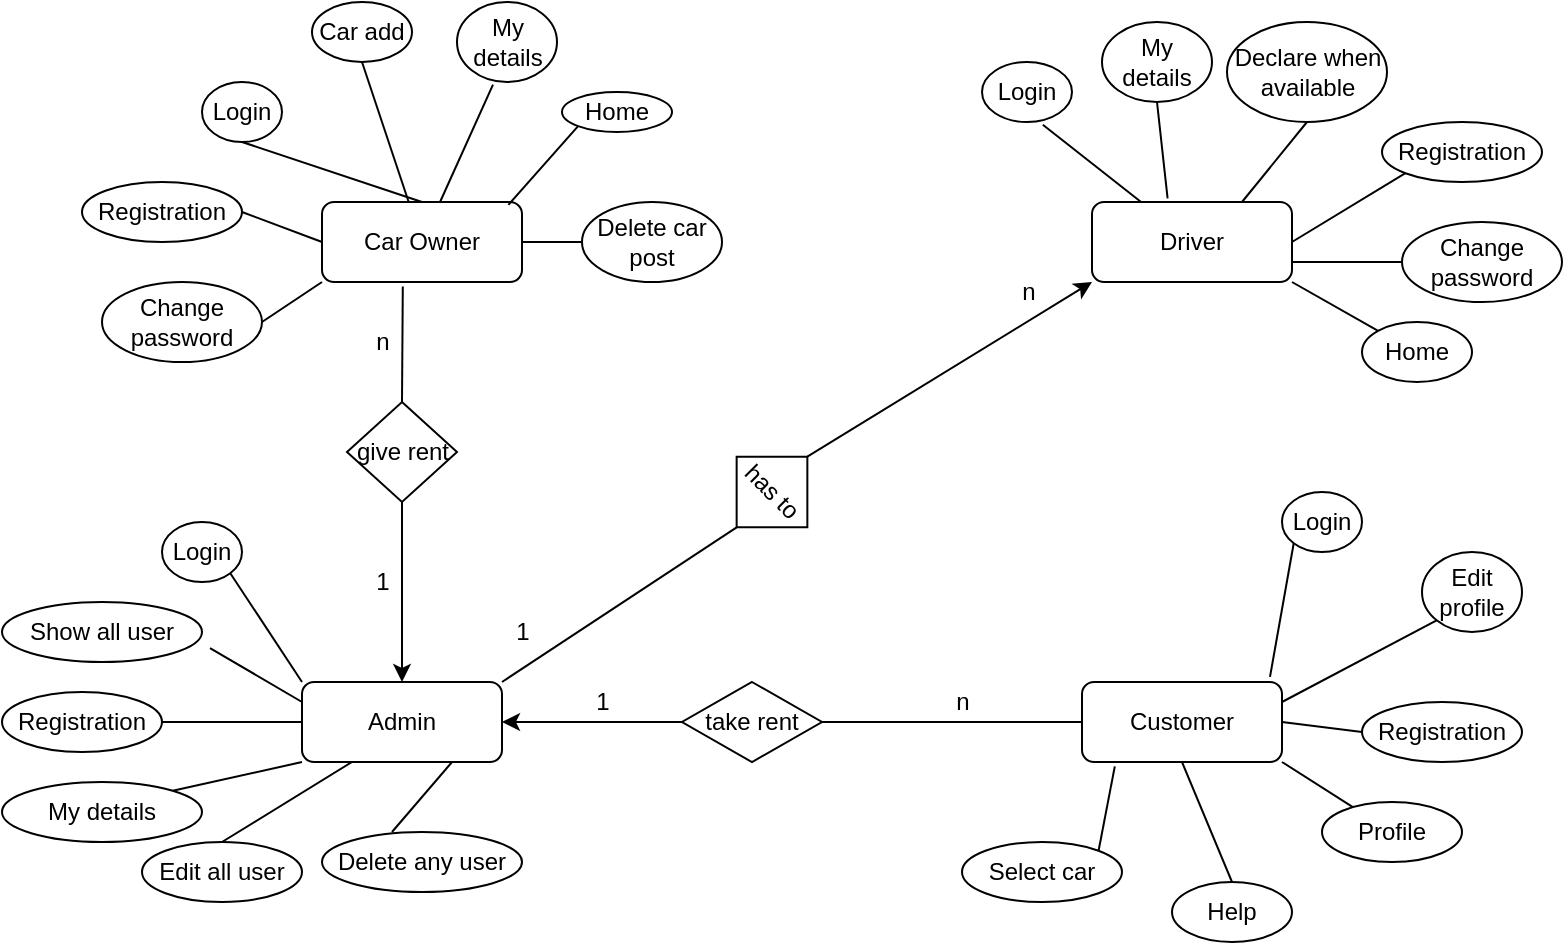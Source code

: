 <mxfile version="20.0.4" type="device"><diagram id="-xaWmxTlTpum28yXajam" name="Page-1"><mxGraphModel dx="1038" dy="539" grid="1" gridSize="10" guides="1" tooltips="1" connect="1" arrows="1" fold="1" page="1" pageScale="1" pageWidth="850" pageHeight="1100" math="0" shadow="0"><root><mxCell id="0"/><mxCell id="1" parent="0"/><mxCell id="0KnHQDxE7CaEoHGpZUmN-1" value="Car Owner" style="rounded=1;whiteSpace=wrap;html=1;" parent="1" vertex="1"><mxGeometry x="200" y="160" width="100" height="40" as="geometry"/></mxCell><mxCell id="0KnHQDxE7CaEoHGpZUmN-4" value="Admin" style="rounded=1;whiteSpace=wrap;html=1;" parent="1" vertex="1"><mxGeometry x="190" y="400" width="100" height="40" as="geometry"/></mxCell><mxCell id="0KnHQDxE7CaEoHGpZUmN-5" value="Driver" style="rounded=1;whiteSpace=wrap;html=1;" parent="1" vertex="1"><mxGeometry x="585" y="160" width="100" height="40" as="geometry"/></mxCell><mxCell id="0KnHQDxE7CaEoHGpZUmN-6" value="Customer" style="rounded=1;whiteSpace=wrap;html=1;" parent="1" vertex="1"><mxGeometry x="580" y="400" width="100" height="40" as="geometry"/></mxCell><mxCell id="0KnHQDxE7CaEoHGpZUmN-9" value="Login" style="ellipse;whiteSpace=wrap;html=1;" parent="1" vertex="1"><mxGeometry x="140" y="100" width="40" height="30" as="geometry"/></mxCell><mxCell id="0KnHQDxE7CaEoHGpZUmN-10" value="Registration&lt;br&gt;" style="ellipse;whiteSpace=wrap;html=1;" parent="1" vertex="1"><mxGeometry x="80" y="150" width="80" height="30" as="geometry"/></mxCell><mxCell id="0KnHQDxE7CaEoHGpZUmN-13" value="Change password" style="ellipse;whiteSpace=wrap;html=1;" parent="1" vertex="1"><mxGeometry x="90" y="200" width="80" height="40" as="geometry"/></mxCell><mxCell id="0KnHQDxE7CaEoHGpZUmN-14" value="Login" style="ellipse;whiteSpace=wrap;html=1;" parent="1" vertex="1"><mxGeometry x="530" y="90" width="45" height="30" as="geometry"/></mxCell><mxCell id="0KnHQDxE7CaEoHGpZUmN-15" value="Registration&lt;br&gt;" style="ellipse;whiteSpace=wrap;html=1;" parent="1" vertex="1"><mxGeometry x="730" y="120" width="80" height="30" as="geometry"/></mxCell><mxCell id="0KnHQDxE7CaEoHGpZUmN-17" value="Login" style="ellipse;whiteSpace=wrap;html=1;" parent="1" vertex="1"><mxGeometry x="120" y="320" width="40" height="30" as="geometry"/></mxCell><mxCell id="0KnHQDxE7CaEoHGpZUmN-18" value="Registration&lt;br&gt;" style="ellipse;whiteSpace=wrap;html=1;" parent="1" vertex="1"><mxGeometry x="40" y="405" width="80" height="30" as="geometry"/></mxCell><mxCell id="0KnHQDxE7CaEoHGpZUmN-19" value="Show all user" style="ellipse;whiteSpace=wrap;html=1;" parent="1" vertex="1"><mxGeometry x="40" y="360" width="100" height="30" as="geometry"/></mxCell><mxCell id="0KnHQDxE7CaEoHGpZUmN-20" value="Login" style="ellipse;whiteSpace=wrap;html=1;" parent="1" vertex="1"><mxGeometry x="680" y="305" width="40" height="30" as="geometry"/></mxCell><mxCell id="0KnHQDxE7CaEoHGpZUmN-21" value="Registration&lt;br&gt;" style="ellipse;whiteSpace=wrap;html=1;" parent="1" vertex="1"><mxGeometry x="720" y="410" width="80" height="30" as="geometry"/></mxCell><mxCell id="0KnHQDxE7CaEoHGpZUmN-22" value="Profile" style="ellipse;whiteSpace=wrap;html=1;" parent="1" vertex="1"><mxGeometry x="700" y="460" width="70" height="30" as="geometry"/></mxCell><mxCell id="0KnHQDxE7CaEoHGpZUmN-25" value="Car add" style="ellipse;whiteSpace=wrap;html=1;" parent="1" vertex="1"><mxGeometry x="195" y="60" width="50" height="30" as="geometry"/></mxCell><mxCell id="0KnHQDxE7CaEoHGpZUmN-27" value="My details" style="ellipse;whiteSpace=wrap;html=1;" parent="1" vertex="1"><mxGeometry x="267.5" y="60" width="50" height="40" as="geometry"/></mxCell><mxCell id="0KnHQDxE7CaEoHGpZUmN-28" value="Change password" style="ellipse;whiteSpace=wrap;html=1;" parent="1" vertex="1"><mxGeometry x="740" y="170" width="80" height="40" as="geometry"/></mxCell><mxCell id="0KnHQDxE7CaEoHGpZUmN-29" value="My details" style="ellipse;whiteSpace=wrap;html=1;" parent="1" vertex="1"><mxGeometry x="590" y="70" width="55" height="40" as="geometry"/></mxCell><mxCell id="0KnHQDxE7CaEoHGpZUmN-30" value="Declare when available&lt;br&gt;" style="ellipse;whiteSpace=wrap;html=1;" parent="1" vertex="1"><mxGeometry x="652.5" y="70" width="80" height="50" as="geometry"/></mxCell><mxCell id="0KnHQDxE7CaEoHGpZUmN-31" value="Select car" style="ellipse;whiteSpace=wrap;html=1;" parent="1" vertex="1"><mxGeometry x="520" y="480" width="80" height="30" as="geometry"/></mxCell><mxCell id="0KnHQDxE7CaEoHGpZUmN-33" value="Help" style="ellipse;whiteSpace=wrap;html=1;" parent="1" vertex="1"><mxGeometry x="625" y="500" width="60" height="30" as="geometry"/></mxCell><mxCell id="0KnHQDxE7CaEoHGpZUmN-34" value="Edit profile" style="ellipse;whiteSpace=wrap;html=1;" parent="1" vertex="1"><mxGeometry x="750" y="335" width="50" height="40" as="geometry"/></mxCell><mxCell id="0KnHQDxE7CaEoHGpZUmN-35" value="Edit all user" style="ellipse;whiteSpace=wrap;html=1;" parent="1" vertex="1"><mxGeometry x="110" y="480" width="80" height="30" as="geometry"/></mxCell><mxCell id="0KnHQDxE7CaEoHGpZUmN-36" value="Delete any user" style="ellipse;whiteSpace=wrap;html=1;" parent="1" vertex="1"><mxGeometry x="200" y="475" width="100" height="30" as="geometry"/></mxCell><mxCell id="0KnHQDxE7CaEoHGpZUmN-37" value="My details" style="ellipse;whiteSpace=wrap;html=1;" parent="1" vertex="1"><mxGeometry x="40" y="450" width="100" height="30" as="geometry"/></mxCell><mxCell id="0KnHQDxE7CaEoHGpZUmN-40" style="edgeStyle=orthogonalEdgeStyle;rounded=0;orthogonalLoop=1;jettySize=auto;html=1;exitX=0.5;exitY=1;exitDx=0;exitDy=0;" parent="1" source="0KnHQDxE7CaEoHGpZUmN-35" target="0KnHQDxE7CaEoHGpZUmN-35" edge="1"><mxGeometry relative="1" as="geometry"/></mxCell><mxCell id="0KnHQDxE7CaEoHGpZUmN-47" style="edgeStyle=orthogonalEdgeStyle;rounded=0;orthogonalLoop=1;jettySize=auto;html=1;exitX=0.5;exitY=1;exitDx=0;exitDy=0;" parent="1" source="0KnHQDxE7CaEoHGpZUmN-30" target="0KnHQDxE7CaEoHGpZUmN-30" edge="1"><mxGeometry relative="1" as="geometry"/></mxCell><mxCell id="0KnHQDxE7CaEoHGpZUmN-51" value="" style="endArrow=none;html=1;rounded=0;entryX=0;entryY=1;entryDx=0;entryDy=0;exitX=1;exitY=0.5;exitDx=0;exitDy=0;" parent="1" source="0KnHQDxE7CaEoHGpZUmN-13" target="0KnHQDxE7CaEoHGpZUmN-1" edge="1"><mxGeometry width="50" height="50" relative="1" as="geometry"><mxPoint x="160" y="270" as="sourcePoint"/><mxPoint x="210" y="220" as="targetPoint"/></mxGeometry></mxCell><mxCell id="0KnHQDxE7CaEoHGpZUmN-54" value="" style="endArrow=none;html=1;rounded=0;entryX=1;entryY=0.5;entryDx=0;entryDy=0;" parent="1" target="0KnHQDxE7CaEoHGpZUmN-10" edge="1"><mxGeometry width="50" height="50" relative="1" as="geometry"><mxPoint x="200" y="180" as="sourcePoint"/><mxPoint x="460" y="230" as="targetPoint"/></mxGeometry></mxCell><mxCell id="0KnHQDxE7CaEoHGpZUmN-55" value="" style="endArrow=none;html=1;rounded=0;entryX=0.5;entryY=1;entryDx=0;entryDy=0;exitX=0.5;exitY=0;exitDx=0;exitDy=0;" parent="1" source="0KnHQDxE7CaEoHGpZUmN-1" target="0KnHQDxE7CaEoHGpZUmN-9" edge="1"><mxGeometry width="50" height="50" relative="1" as="geometry"><mxPoint x="420" y="290" as="sourcePoint"/><mxPoint x="470" y="240" as="targetPoint"/></mxGeometry></mxCell><mxCell id="0KnHQDxE7CaEoHGpZUmN-56" value="" style="endArrow=none;html=1;rounded=0;entryX=0.5;entryY=1;entryDx=0;entryDy=0;" parent="1" source="0KnHQDxE7CaEoHGpZUmN-1" target="0KnHQDxE7CaEoHGpZUmN-25" edge="1"><mxGeometry width="50" height="50" relative="1" as="geometry"><mxPoint x="430" y="300" as="sourcePoint"/><mxPoint x="480" y="250" as="targetPoint"/></mxGeometry></mxCell><mxCell id="0KnHQDxE7CaEoHGpZUmN-57" value="" style="endArrow=none;html=1;rounded=0;entryX=0.36;entryY=1.033;entryDx=0;entryDy=0;entryPerimeter=0;" parent="1" source="0KnHQDxE7CaEoHGpZUmN-1" target="0KnHQDxE7CaEoHGpZUmN-27" edge="1"><mxGeometry width="50" height="50" relative="1" as="geometry"><mxPoint x="440" y="310" as="sourcePoint"/><mxPoint x="490" y="260" as="targetPoint"/></mxGeometry></mxCell><mxCell id="0KnHQDxE7CaEoHGpZUmN-58" value="" style="endArrow=none;html=1;rounded=0;entryX=0.676;entryY=1.047;entryDx=0;entryDy=0;entryPerimeter=0;" parent="1" source="0KnHQDxE7CaEoHGpZUmN-5" target="0KnHQDxE7CaEoHGpZUmN-14" edge="1"><mxGeometry width="50" height="50" relative="1" as="geometry"><mxPoint x="450" y="320" as="sourcePoint"/><mxPoint x="500" y="270" as="targetPoint"/></mxGeometry></mxCell><mxCell id="0KnHQDxE7CaEoHGpZUmN-59" value="" style="endArrow=none;html=1;rounded=0;entryX=0.5;entryY=1;entryDx=0;entryDy=0;exitX=0.378;exitY=-0.045;exitDx=0;exitDy=0;exitPerimeter=0;" parent="1" source="0KnHQDxE7CaEoHGpZUmN-5" target="0KnHQDxE7CaEoHGpZUmN-29" edge="1"><mxGeometry width="50" height="50" relative="1" as="geometry"><mxPoint x="460" y="330" as="sourcePoint"/><mxPoint x="510" y="280" as="targetPoint"/></mxGeometry></mxCell><mxCell id="0KnHQDxE7CaEoHGpZUmN-60" value="" style="endArrow=none;html=1;rounded=0;entryX=0.5;entryY=1;entryDx=0;entryDy=0;exitX=0.75;exitY=0;exitDx=0;exitDy=0;" parent="1" source="0KnHQDxE7CaEoHGpZUmN-5" target="0KnHQDxE7CaEoHGpZUmN-30" edge="1"><mxGeometry width="50" height="50" relative="1" as="geometry"><mxPoint x="470" y="340" as="sourcePoint"/><mxPoint x="520" y="290" as="targetPoint"/></mxGeometry></mxCell><mxCell id="0KnHQDxE7CaEoHGpZUmN-61" value="" style="endArrow=none;html=1;rounded=0;entryX=0;entryY=1;entryDx=0;entryDy=0;exitX=1;exitY=0.5;exitDx=0;exitDy=0;" parent="1" source="0KnHQDxE7CaEoHGpZUmN-5" target="0KnHQDxE7CaEoHGpZUmN-15" edge="1"><mxGeometry width="50" height="50" relative="1" as="geometry"><mxPoint x="480" y="350" as="sourcePoint"/><mxPoint x="530" y="300" as="targetPoint"/></mxGeometry></mxCell><mxCell id="0KnHQDxE7CaEoHGpZUmN-62" value="" style="endArrow=none;html=1;rounded=0;entryX=0;entryY=0.5;entryDx=0;entryDy=0;exitX=1;exitY=0.75;exitDx=0;exitDy=0;" parent="1" source="0KnHQDxE7CaEoHGpZUmN-5" target="0KnHQDxE7CaEoHGpZUmN-28" edge="1"><mxGeometry width="50" height="50" relative="1" as="geometry"><mxPoint x="490" y="360" as="sourcePoint"/><mxPoint x="540" y="310" as="targetPoint"/></mxGeometry></mxCell><mxCell id="0KnHQDxE7CaEoHGpZUmN-64" value="" style="endArrow=none;html=1;rounded=0;exitX=1;exitY=1;exitDx=0;exitDy=0;entryX=0;entryY=0;entryDx=0;entryDy=0;" parent="1" source="0KnHQDxE7CaEoHGpZUmN-17" target="0KnHQDxE7CaEoHGpZUmN-4" edge="1"><mxGeometry width="50" height="50" relative="1" as="geometry"><mxPoint x="510" y="380" as="sourcePoint"/><mxPoint x="560" y="330" as="targetPoint"/></mxGeometry></mxCell><mxCell id="0KnHQDxE7CaEoHGpZUmN-65" value="" style="endArrow=none;html=1;rounded=0;exitX=0;exitY=0.25;exitDx=0;exitDy=0;entryX=1.04;entryY=0.767;entryDx=0;entryDy=0;entryPerimeter=0;" parent="1" source="0KnHQDxE7CaEoHGpZUmN-4" target="0KnHQDxE7CaEoHGpZUmN-19" edge="1"><mxGeometry width="50" height="50" relative="1" as="geometry"><mxPoint x="80" y="450" as="sourcePoint"/><mxPoint x="140" y="400" as="targetPoint"/></mxGeometry></mxCell><mxCell id="0KnHQDxE7CaEoHGpZUmN-66" value="" style="endArrow=none;html=1;rounded=0;entryX=0;entryY=0.5;entryDx=0;entryDy=0;exitX=1;exitY=0.5;exitDx=0;exitDy=0;" parent="1" source="0KnHQDxE7CaEoHGpZUmN-18" target="0KnHQDxE7CaEoHGpZUmN-4" edge="1"><mxGeometry width="50" height="50" relative="1" as="geometry"><mxPoint x="375" y="360" as="sourcePoint"/><mxPoint x="425" y="310" as="targetPoint"/></mxGeometry></mxCell><mxCell id="0KnHQDxE7CaEoHGpZUmN-67" value="" style="endArrow=none;html=1;rounded=0;entryX=0;entryY=1;entryDx=0;entryDy=0;exitX=1;exitY=0;exitDx=0;exitDy=0;" parent="1" source="0KnHQDxE7CaEoHGpZUmN-37" target="0KnHQDxE7CaEoHGpZUmN-4" edge="1"><mxGeometry width="50" height="50" relative="1" as="geometry"><mxPoint x="540" y="410" as="sourcePoint"/><mxPoint x="590" y="360" as="targetPoint"/></mxGeometry></mxCell><mxCell id="0KnHQDxE7CaEoHGpZUmN-68" value="" style="endArrow=none;html=1;rounded=0;entryX=0.75;entryY=1;entryDx=0;entryDy=0;exitX=0.35;exitY=0;exitDx=0;exitDy=0;exitPerimeter=0;" parent="1" source="0KnHQDxE7CaEoHGpZUmN-36" target="0KnHQDxE7CaEoHGpZUmN-4" edge="1"><mxGeometry width="50" height="50" relative="1" as="geometry"><mxPoint x="550" y="420" as="sourcePoint"/><mxPoint x="600" y="370" as="targetPoint"/></mxGeometry></mxCell><mxCell id="0KnHQDxE7CaEoHGpZUmN-69" value="" style="endArrow=none;html=1;rounded=0;entryX=0.25;entryY=1;entryDx=0;entryDy=0;exitX=0.5;exitY=0;exitDx=0;exitDy=0;" parent="1" source="0KnHQDxE7CaEoHGpZUmN-35" target="0KnHQDxE7CaEoHGpZUmN-4" edge="1"><mxGeometry width="50" height="50" relative="1" as="geometry"><mxPoint x="560" y="430" as="sourcePoint"/><mxPoint x="610" y="380" as="targetPoint"/></mxGeometry></mxCell><mxCell id="0KnHQDxE7CaEoHGpZUmN-70" value="" style="endArrow=none;html=1;rounded=0;entryX=0;entryY=1;entryDx=0;entryDy=0;exitX=0.94;exitY=-0.065;exitDx=0;exitDy=0;exitPerimeter=0;" parent="1" source="0KnHQDxE7CaEoHGpZUmN-6" target="0KnHQDxE7CaEoHGpZUmN-20" edge="1"><mxGeometry width="50" height="50" relative="1" as="geometry"><mxPoint x="570" y="440" as="sourcePoint"/><mxPoint x="620" y="390" as="targetPoint"/></mxGeometry></mxCell><mxCell id="0KnHQDxE7CaEoHGpZUmN-71" value="" style="endArrow=none;html=1;rounded=0;entryX=0;entryY=1;entryDx=0;entryDy=0;exitX=1;exitY=0.25;exitDx=0;exitDy=0;" parent="1" source="0KnHQDxE7CaEoHGpZUmN-6" target="0KnHQDxE7CaEoHGpZUmN-34" edge="1"><mxGeometry width="50" height="50" relative="1" as="geometry"><mxPoint x="670" y="450" as="sourcePoint"/><mxPoint x="720" y="400" as="targetPoint"/></mxGeometry></mxCell><mxCell id="0KnHQDxE7CaEoHGpZUmN-72" value="" style="endArrow=none;html=1;rounded=0;entryX=0.5;entryY=0;entryDx=0;entryDy=0;exitX=0.5;exitY=1;exitDx=0;exitDy=0;" parent="1" source="0KnHQDxE7CaEoHGpZUmN-6" target="0KnHQDxE7CaEoHGpZUmN-33" edge="1"><mxGeometry width="50" height="50" relative="1" as="geometry"><mxPoint x="590" y="460" as="sourcePoint"/><mxPoint x="640" y="410" as="targetPoint"/></mxGeometry></mxCell><mxCell id="0KnHQDxE7CaEoHGpZUmN-73" value="" style="endArrow=none;html=1;rounded=0;exitX=1;exitY=1;exitDx=0;exitDy=0;" parent="1" source="0KnHQDxE7CaEoHGpZUmN-6" target="0KnHQDxE7CaEoHGpZUmN-22" edge="1"><mxGeometry width="50" height="50" relative="1" as="geometry"><mxPoint x="600" y="470" as="sourcePoint"/><mxPoint x="650" y="420" as="targetPoint"/></mxGeometry></mxCell><mxCell id="0KnHQDxE7CaEoHGpZUmN-74" value="" style="endArrow=none;html=1;rounded=0;entryX=0;entryY=0.5;entryDx=0;entryDy=0;exitX=1;exitY=0.5;exitDx=0;exitDy=0;" parent="1" source="0KnHQDxE7CaEoHGpZUmN-6" target="0KnHQDxE7CaEoHGpZUmN-21" edge="1"><mxGeometry width="50" height="50" relative="1" as="geometry"><mxPoint x="610" y="480" as="sourcePoint"/><mxPoint x="660" y="430" as="targetPoint"/></mxGeometry></mxCell><mxCell id="0KnHQDxE7CaEoHGpZUmN-75" value="" style="endArrow=none;html=1;rounded=0;entryX=0.164;entryY=1.055;entryDx=0;entryDy=0;entryPerimeter=0;exitX=1;exitY=0;exitDx=0;exitDy=0;" parent="1" source="0KnHQDxE7CaEoHGpZUmN-31" target="0KnHQDxE7CaEoHGpZUmN-6" edge="1"><mxGeometry width="50" height="50" relative="1" as="geometry"><mxPoint x="620" y="490" as="sourcePoint"/><mxPoint x="670" y="440" as="targetPoint"/></mxGeometry></mxCell><mxCell id="0KnHQDxE7CaEoHGpZUmN-76" value="has to" style="rhombus;whiteSpace=wrap;html=1;rotation=45;" parent="1" vertex="1"><mxGeometry x="400" y="280" width="50" height="50" as="geometry"/></mxCell><mxCell id="0KnHQDxE7CaEoHGpZUmN-77" value="" style="endArrow=none;html=1;rounded=0;exitX=1;exitY=0;exitDx=0;exitDy=0;entryX=0.5;entryY=1;entryDx=0;entryDy=0;" parent="1" source="0KnHQDxE7CaEoHGpZUmN-4" target="0KnHQDxE7CaEoHGpZUmN-76" edge="1"><mxGeometry width="50" height="50" relative="1" as="geometry"><mxPoint x="400" y="270" as="sourcePoint"/><mxPoint x="450" y="220" as="targetPoint"/></mxGeometry></mxCell><mxCell id="0KnHQDxE7CaEoHGpZUmN-79" value="n" style="text;html=1;align=center;verticalAlign=middle;resizable=0;points=[];autosize=1;strokeColor=none;fillColor=none;" parent="1" vertex="1"><mxGeometry x="537.5" y="190" width="30" height="30" as="geometry"/></mxCell><mxCell id="0KnHQDxE7CaEoHGpZUmN-80" value="1" style="text;html=1;align=center;verticalAlign=middle;resizable=0;points=[];autosize=1;strokeColor=none;fillColor=none;" parent="1" vertex="1"><mxGeometry x="285" y="360" width="30" height="30" as="geometry"/></mxCell><mxCell id="0KnHQDxE7CaEoHGpZUmN-94" style="edgeStyle=orthogonalEdgeStyle;rounded=0;orthogonalLoop=1;jettySize=auto;html=1;exitX=0.5;exitY=1;exitDx=0;exitDy=0;entryX=0.5;entryY=0;entryDx=0;entryDy=0;" parent="1" source="0KnHQDxE7CaEoHGpZUmN-81" target="0KnHQDxE7CaEoHGpZUmN-4" edge="1"><mxGeometry relative="1" as="geometry"><Array as="points"><mxPoint x="240" y="360"/><mxPoint x="240" y="360"/></Array></mxGeometry></mxCell><mxCell id="0KnHQDxE7CaEoHGpZUmN-81" value="give rent" style="rhombus;whiteSpace=wrap;html=1;" parent="1" vertex="1"><mxGeometry x="212.5" y="260" width="55" height="50" as="geometry"/></mxCell><mxCell id="0KnHQDxE7CaEoHGpZUmN-91" value="" style="endArrow=classic;html=1;rounded=0;entryX=0;entryY=1;entryDx=0;entryDy=0;exitX=0.5;exitY=0;exitDx=0;exitDy=0;" parent="1" source="0KnHQDxE7CaEoHGpZUmN-76" target="0KnHQDxE7CaEoHGpZUmN-5" edge="1"><mxGeometry width="50" height="50" relative="1" as="geometry"><mxPoint x="400" y="380" as="sourcePoint"/><mxPoint x="450" y="330" as="targetPoint"/></mxGeometry></mxCell><mxCell id="0KnHQDxE7CaEoHGpZUmN-97" value="" style="endArrow=none;html=1;rounded=0;exitX=0.5;exitY=0;exitDx=0;exitDy=0;entryX=0.404;entryY=1.055;entryDx=0;entryDy=0;entryPerimeter=0;" parent="1" source="0KnHQDxE7CaEoHGpZUmN-81" target="0KnHQDxE7CaEoHGpZUmN-1" edge="1"><mxGeometry width="50" height="50" relative="1" as="geometry"><mxPoint x="285" y="270" as="sourcePoint"/><mxPoint x="335" y="220" as="targetPoint"/></mxGeometry></mxCell><mxCell id="0KnHQDxE7CaEoHGpZUmN-101" value="take rent" style="rhombus;whiteSpace=wrap;html=1;" parent="1" vertex="1"><mxGeometry x="380" y="400" width="70" height="40" as="geometry"/></mxCell><mxCell id="0KnHQDxE7CaEoHGpZUmN-104" value="" style="endArrow=classic;html=1;rounded=0;entryX=1;entryY=0.5;entryDx=0;entryDy=0;exitX=0;exitY=0.5;exitDx=0;exitDy=0;" parent="1" source="0KnHQDxE7CaEoHGpZUmN-101" target="0KnHQDxE7CaEoHGpZUmN-4" edge="1"><mxGeometry width="50" height="50" relative="1" as="geometry"><mxPoint x="315" y="460" as="sourcePoint"/><mxPoint x="365" y="410" as="targetPoint"/></mxGeometry></mxCell><mxCell id="0KnHQDxE7CaEoHGpZUmN-105" value="" style="endArrow=none;html=1;rounded=0;exitX=1;exitY=0.5;exitDx=0;exitDy=0;entryX=0;entryY=0.5;entryDx=0;entryDy=0;" parent="1" source="0KnHQDxE7CaEoHGpZUmN-101" target="0KnHQDxE7CaEoHGpZUmN-6" edge="1"><mxGeometry width="50" height="50" relative="1" as="geometry"><mxPoint x="400" y="380" as="sourcePoint"/><mxPoint x="450" y="330" as="targetPoint"/></mxGeometry></mxCell><mxCell id="f8v-fvRBGQ14hhFJ_NwP-1" value="n" style="text;html=1;align=center;verticalAlign=middle;resizable=0;points=[];autosize=1;strokeColor=none;fillColor=none;" parent="1" vertex="1"><mxGeometry x="505" y="395" width="30" height="30" as="geometry"/></mxCell><mxCell id="f8v-fvRBGQ14hhFJ_NwP-2" value="1" style="text;html=1;align=center;verticalAlign=middle;resizable=0;points=[];autosize=1;strokeColor=none;fillColor=none;" parent="1" vertex="1"><mxGeometry x="325" y="395" width="30" height="30" as="geometry"/></mxCell><mxCell id="f8v-fvRBGQ14hhFJ_NwP-3" value="1" style="text;html=1;align=center;verticalAlign=middle;resizable=0;points=[];autosize=1;strokeColor=none;fillColor=none;" parent="1" vertex="1"><mxGeometry x="215" y="335" width="30" height="30" as="geometry"/></mxCell><mxCell id="f8v-fvRBGQ14hhFJ_NwP-4" value="n" style="text;html=1;align=center;verticalAlign=middle;resizable=0;points=[];autosize=1;strokeColor=none;fillColor=none;" parent="1" vertex="1"><mxGeometry x="215" y="215" width="30" height="30" as="geometry"/></mxCell><mxCell id="KIIZoSX9IDVbrJDNyyMK-2" value="Home" style="ellipse;whiteSpace=wrap;html=1;" parent="1" vertex="1"><mxGeometry x="720" y="220" width="55" height="30" as="geometry"/></mxCell><mxCell id="KIIZoSX9IDVbrJDNyyMK-3" value="" style="endArrow=none;html=1;rounded=0;entryX=0;entryY=0;entryDx=0;entryDy=0;exitX=1;exitY=1;exitDx=0;exitDy=0;" parent="1" source="0KnHQDxE7CaEoHGpZUmN-5" target="KIIZoSX9IDVbrJDNyyMK-2" edge="1"><mxGeometry width="50" height="50" relative="1" as="geometry"><mxPoint x="695" y="200" as="sourcePoint"/><mxPoint x="750" y="200" as="targetPoint"/></mxGeometry></mxCell><mxCell id="6Uu1a5-ntzyrmsxf77UY-3" value="Home" style="ellipse;whiteSpace=wrap;html=1;" parent="1" vertex="1"><mxGeometry x="320" y="105" width="55" height="20" as="geometry"/></mxCell><mxCell id="6Uu1a5-ntzyrmsxf77UY-7" value="" style="endArrow=none;html=1;rounded=0;entryX=0;entryY=1;entryDx=0;entryDy=0;exitX=0.932;exitY=0.035;exitDx=0;exitDy=0;exitPerimeter=0;" parent="1" source="0KnHQDxE7CaEoHGpZUmN-1" target="6Uu1a5-ntzyrmsxf77UY-3" edge="1"><mxGeometry width="50" height="50" relative="1" as="geometry"><mxPoint x="400" y="300" as="sourcePoint"/><mxPoint x="450" y="250" as="targetPoint"/></mxGeometry></mxCell><mxCell id="UgHjIA_z1RMAACfKvpPs-2" value="Delete car post" style="ellipse;whiteSpace=wrap;html=1;" vertex="1" parent="1"><mxGeometry x="330" y="160" width="70" height="40" as="geometry"/></mxCell><mxCell id="UgHjIA_z1RMAACfKvpPs-3" value="" style="endArrow=none;html=1;rounded=0;exitX=1;exitY=0.5;exitDx=0;exitDy=0;entryX=0;entryY=0.5;entryDx=0;entryDy=0;" edge="1" parent="1" source="0KnHQDxE7CaEoHGpZUmN-1" target="UgHjIA_z1RMAACfKvpPs-2"><mxGeometry width="50" height="50" relative="1" as="geometry"><mxPoint x="500" y="300" as="sourcePoint"/><mxPoint x="550" y="250" as="targetPoint"/></mxGeometry></mxCell></root></mxGraphModel></diagram></mxfile>